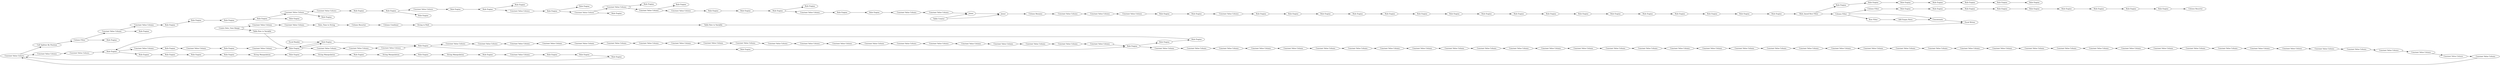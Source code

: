 digraph {
	187 -> 183
	82 -> 87
	15 -> 14
	208 -> 209
	236 -> 237
	41 -> 42
	4 -> 5
	196 -> 195
	180 -> 167
	1 -> 81
	71 -> 72
	81 -> 80
	57 -> 58
	14 -> 12
	122 -> 233
	59 -> 60
	214 -> 80
	132 -> 134
	40 -> 41
	22 -> 23
	110 -> 235
	135 -> 142
	236 -> 113
	140 -> 136
	30 -> 31
	124 -> 158
	131 -> 128
	165 -> 224
	26 -> 27
	17 -> 18
	206 -> 207
	158 -> 160
	235 -> 236
	82 -> 7
	33 -> 34
	229 -> 96
	78 -> 80
	159 -> 158
	91 -> 70
	117 -> 118
	164 -> 165
	225 -> 171
	205 -> 151
	155 -> 167
	231 -> 232
	231 -> 103
	207 -> 208
	120 -> 125
	195 -> 193
	204 -> 78
	100 -> 101
	233 -> 107
	239 -> 119
	228 -> 206
	88 -> 163
	230 -> 121
	178 -> 214
	80 -> 81
	11 -> 13
	217 -> 196
	16 -> 17
	13 -> 15
	129 -> 176
	115 -> 116
	172 -> 227
	101 -> 102
	203 -> 76
	151 -> 217
	65 -> 66
	94 -> 229
	5 -> 82
	76 -> 204
	159 -> 160
	18 -> 19
	128 -> 129
	2 -> 156
	25 -> 26
	117 -> 239
	58 -> 59
	209 -> 210
	215 -> 216
	224 -> 170
	10 -> 11
	234 -> 110
	142 -> 168
	68 -> 69
	87 -> 83
	143 -> 169
	238 -> 115
	48 -> 49
	181 -> 186
	35 -> 36
	47 -> 48
	125 -> 124
	12 -> 16
	36 -> 37
	60 -> 61
	38 -> 39
	138 -> 140
	146 -> 148
	94 -> 95
	67 -> 68
	19 -> 20
	210 -> 211
	222 -> 221
	148 -> 147
	216 -> 219
	110 -> 111
	42 -> 43
	150 -> 149
	39 -> 40
	21 -> 22
	83 -> 84
	84 -> 86
	70 -> 93
	63 -> 64
	136 -> 143
	90 -> 91
	104 -> 122
	29 -> 30
	31 -> 32
	178 -> 187
	98 -> 100
	37 -> 38
	163 -> 164
	185 -> 182
	9 -> 8
	182 -> 180
	66 -> 67
	86 -> 85
	186 -> 185
	219 -> 220
	171 -> 226
	170 -> 225
	107 -> 123
	24 -> 25
	64 -> 65
	173 -> 2
	70 -> 71
	101 -> 231
	74 -> 203
	232 -> 104
	32 -> 33
	3 -> 4
	169 -> 144
	229 -> 230
	149 -> 205
	62 -> 63
	123 -> 109
	72 -> 85
	151 -> 153
	193 -> 215
	116 -> 117
	237 -> 238
	20 -> 21
	160 -> 189
	53 -> 54
	93 -> 94
	119 -> 120
	237 -> 114
	23 -> 24
	121 -> 98
	83 -> 28
	134 -> 135
	220 -> 222
	156 -> 90
	34 -> 35
	205 -> 228
	51 -> 52
	161 -> 130
	221 -> 218
	55 -> 56
	183 -> 181
	144 -> 145
	54 -> 55
	50 -> 51
	226 -> 172
	69 -> 70
	85 -> 88
	122 -> 105
	44 -> 45
	130 -> 131
	27 -> 83
	189 -> 161
	235 -> 112
	56 -> 57
	46 -> 47
	227 -> 173
	153 -> 154
	81 -> 82
	147 -> 150
	176 -> 132
	151 -> 155
	45 -> 46
	145 -> 146
	7 -> 9
	49 -> 50
	61 -> 62
	80 -> 3
	168 -> 138
	43 -> 44
	8 -> 10
	52 -> 53
	123 -> 234
	85 -> 74
	154 -> 155
	28 -> 29
	227 [label="String Manipulation"]
	103 [label="Rule Engine"]
	222 [label="Rule Engine"]
	136 [label="Rule Engine"]
	26 [label="Constant Value Column"]
	153 [label="Row Filter"]
	217 [label="Column Filter"]
	239 [label="Constant Value Column"]
	3 [label="Constant Value Column"]
	189 [label="Column Rename"]
	196 [label="Rule Engine"]
	154 [label="Add Empty Rows"]
	146 [label="Rule Engine"]
	129 [label="Rule Engine"]
	12 [label="Constant Value Column"]
	16 [label="Constant Value Column"]
	150 [label="Rule Engine"]
	115 [label="Rule Engine"]
	68 [label="Constant Value Column"]
	28 [label="Constant Value Column"]
	11 [label="Constant Value Column"]
	23 [label="Constant Value Column"]
	47 [label="Constant Value Column"]
	93 [label="Cell Splitter By Position"]
	135 [label="Rule Engine"]
	134 [label="Rule Engine"]
	195 [label="Rule Engine"]
	81 [label="Rule Engine"]
	5 [label="Constant Value Column"]
	107 [label="Rule Engine"]
	229 [label="Constant Value Column"]
	120 [label="Rule Engine"]
	29 [label="Constant Value Column"]
	118 [label="Rule Engine"]
	231 [label="Constant Value Column"]
	210 [label="Rule Engine"]
	27 [label="Constant Value Column"]
	165 [label="Rule Engine"]
	9 [label="Constant Value Column"]
	58 [label="Constant Value Column"]
	8 [label="Constant Value Column"]
	122 [label="Rule Engine"]
	105 [label="Rule Engine"]
	209 [label="Rule Engine"]
	151 [label="Column Filter"]
	211 [label="Rule Engine"]
	185 [label="Column Combiner"]
	119 [label="Rule Engine"]
	41 [label="Constant Value Column"]
	98 [label="Rule Engine"]
	54 [label="Constant Value Column"]
	144 [label="Rule Engine"]
	125 [label="Constant Value Column"]
	1 [label="Excel Reader"]
	22 [label="Constant Value Column"]
	53 [label="Constant Value Column"]
	207 [label="Rule Engine"]
	147 [label="Rule Engine"]
	159 [label="Table Creator"]
	60 [label="Constant Value Column"]
	13 [label="Constant Value Column"]
	43 [label="Constant Value Column"]
	44 [label="Constant Value Column"]
	102 [label="Rule Engine"]
	104 [label="Rule Engine"]
	96 [label="Rule Engine"]
	71 [label="Constant Value Column"]
	88 [label="Rule Engine"]
	220 [label="Rule Engine"]
	52 [label="Constant Value Column"]
	80 [label="Rule Engine"]
	39 [label="Constant Value Column"]
	234 [label="Constant Value Column"]
	45 [label="Constant Value Column"]
	132 [label="Rule Engine"]
	91 [label="Rule Engine"]
	57 [label="Constant Value Column"]
	55 [label="Constant Value Column"]
	7 [label="Constant Value Column"]
	169 [label="Rule Engine"]
	18 [label="Constant Value Column"]
	21 [label="Constant Value Column"]
	224 [label="String Manipulation"]
	138 [label="Rule Engine"]
	121 [label="Rule Engine"]
	19 [label="Constant Value Column"]
	163 [label="Rule Engine"]
	24 [label="Constant Value Column"]
	180 [label="Table Row to Variable"]
	64 [label="Constant Value Column"]
	228 [label="Rule Engine"]
	237 [label="Constant Value Column"]
	156 [label="Rule Engine"]
	161 [label="Constant Value Column"]
	216 [label="Rule Engine"]
	131 [label="Constant Value Column"]
	56 [label="Constant Value Column"]
	15 [label="Constant Value Column"]
	25 [label="Constant Value Column"]
	114 [label="Rule Engine"]
	214 [label="Table Row to Variable"]
	218 [label="Column Resorter"]
	215 [label="Rule Engine"]
	59 [label="Constant Value Column"]
	164 [label="Rule Engine"]
	123 [label="Rule Engine"]
	90 [label="Rule Engine"]
	142 [label="Rule Engine"]
	143 [label="Rule Engine"]
	72 [label="Constant Value Column"]
	4 [label="Constant Value Column"]
	219 [label="Rule Engine"]
	61 [label="Constant Value Column"]
	124 [label="Constant Value Column"]
	14 [label="Constant Value Column"]
	117 [label="Rule Engine"]
	83 [label="Rule Engine"]
	38 [label="Constant Value Column"]
	160 [label=Joiner]
	94 [label="Column Filter"]
	35 [label="Constant Value Column"]
	235 [label="Constant Value Column"]
	62 [label="Constant Value Column"]
	82 [label="Rule Engine"]
	140 [label="Rule Engine"]
	65 [label="Constant Value Column"]
	69 [label="Constant Value Column"]
	46 [label="Constant Value Column"]
	116 [label="Rule Engine"]
	205 [label="Rule_based Row Filter"]
	155 [label=Concatenate]
	226 [label="String Manipulation"]
	40 [label="Constant Value Column"]
	181 [label="Date_Time to String"]
	30 [label="Constant Value Column"]
	128 [label="Rule Engine"]
	170 [label="Rule Engine"]
	203 [label="Rule Engine"]
	167 [label="Excel Writer"]
	230 [label="Constant Value Column"]
	182 [label="String to Path"]
	74 [label="Constant Value Column"]
	145 [label="Rule Engine"]
	17 [label="Constant Value Column"]
	149 [label="Rule Engine"]
	78 [label="Constant Value Column"]
	233 [label="Constant Value Column"]
	225 [label="String Manipulation"]
	168 [label="Rule Engine"]
	208 [label="Rule Engine"]
	49 [label="Constant Value Column"]
	84 [label="Rule Engine"]
	206 [label="Rule Engine"]
	31 [label="Constant Value Column"]
	236 [label="Constant Value Column"]
	51 [label="Constant Value Column"]
	183 [label="Constant Value Column"]
	109 [label="Rule Engine"]
	204 [label="Rule Engine"]
	110 [label="Rule Engine"]
	238 [label="Constant Value Column"]
	10 [label="Constant Value Column"]
	85 [label="Rule Engine"]
	86 [label="Rule Engine"]
	171 [label="Rule Engine"]
	48 [label="Constant Value Column"]
	148 [label="Rule Engine"]
	50 [label="Constant Value Column"]
	42 [label="Constant Value Column"]
	112 [label="Rule Engine"]
	87 [label="Rule Engine"]
	173 [label="Rule Engine"]
	67 [label="Constant Value Column"]
	158 [label=Joiner]
	101 [label="Rule Engine"]
	178 [label="Create Date_Time Range"]
	176 [label="Constant Value Column"]
	63 [label="Constant Value Column"]
	76 [label="Constant Value Column"]
	172 [label="Rule Engine"]
	100 [label="Rule Engine"]
	232 [label="Constant Value Column"]
	113 [label="Rule Engine"]
	20 [label="Constant Value Column"]
	34 [label="Constant Value Column"]
	66 [label="Constant Value Column"]
	70 [label="Constant Value Column"]
	36 [label="Constant Value Column"]
	186 [label="Column Resorter"]
	193 [label="Rule Engine"]
	130 [label="Constant Value Column"]
	95 [label="Rule Engine"]
	111 [label="Rule Engine"]
	187 [label="Constant Value Column"]
	33 [label="Constant Value Column"]
	32 [label="Constant Value Column"]
	2 [label="Constant Value Column"]
	37 [label="Constant Value Column"]
	221 [label="Rule Engine"]
	rankdir=LR
}
